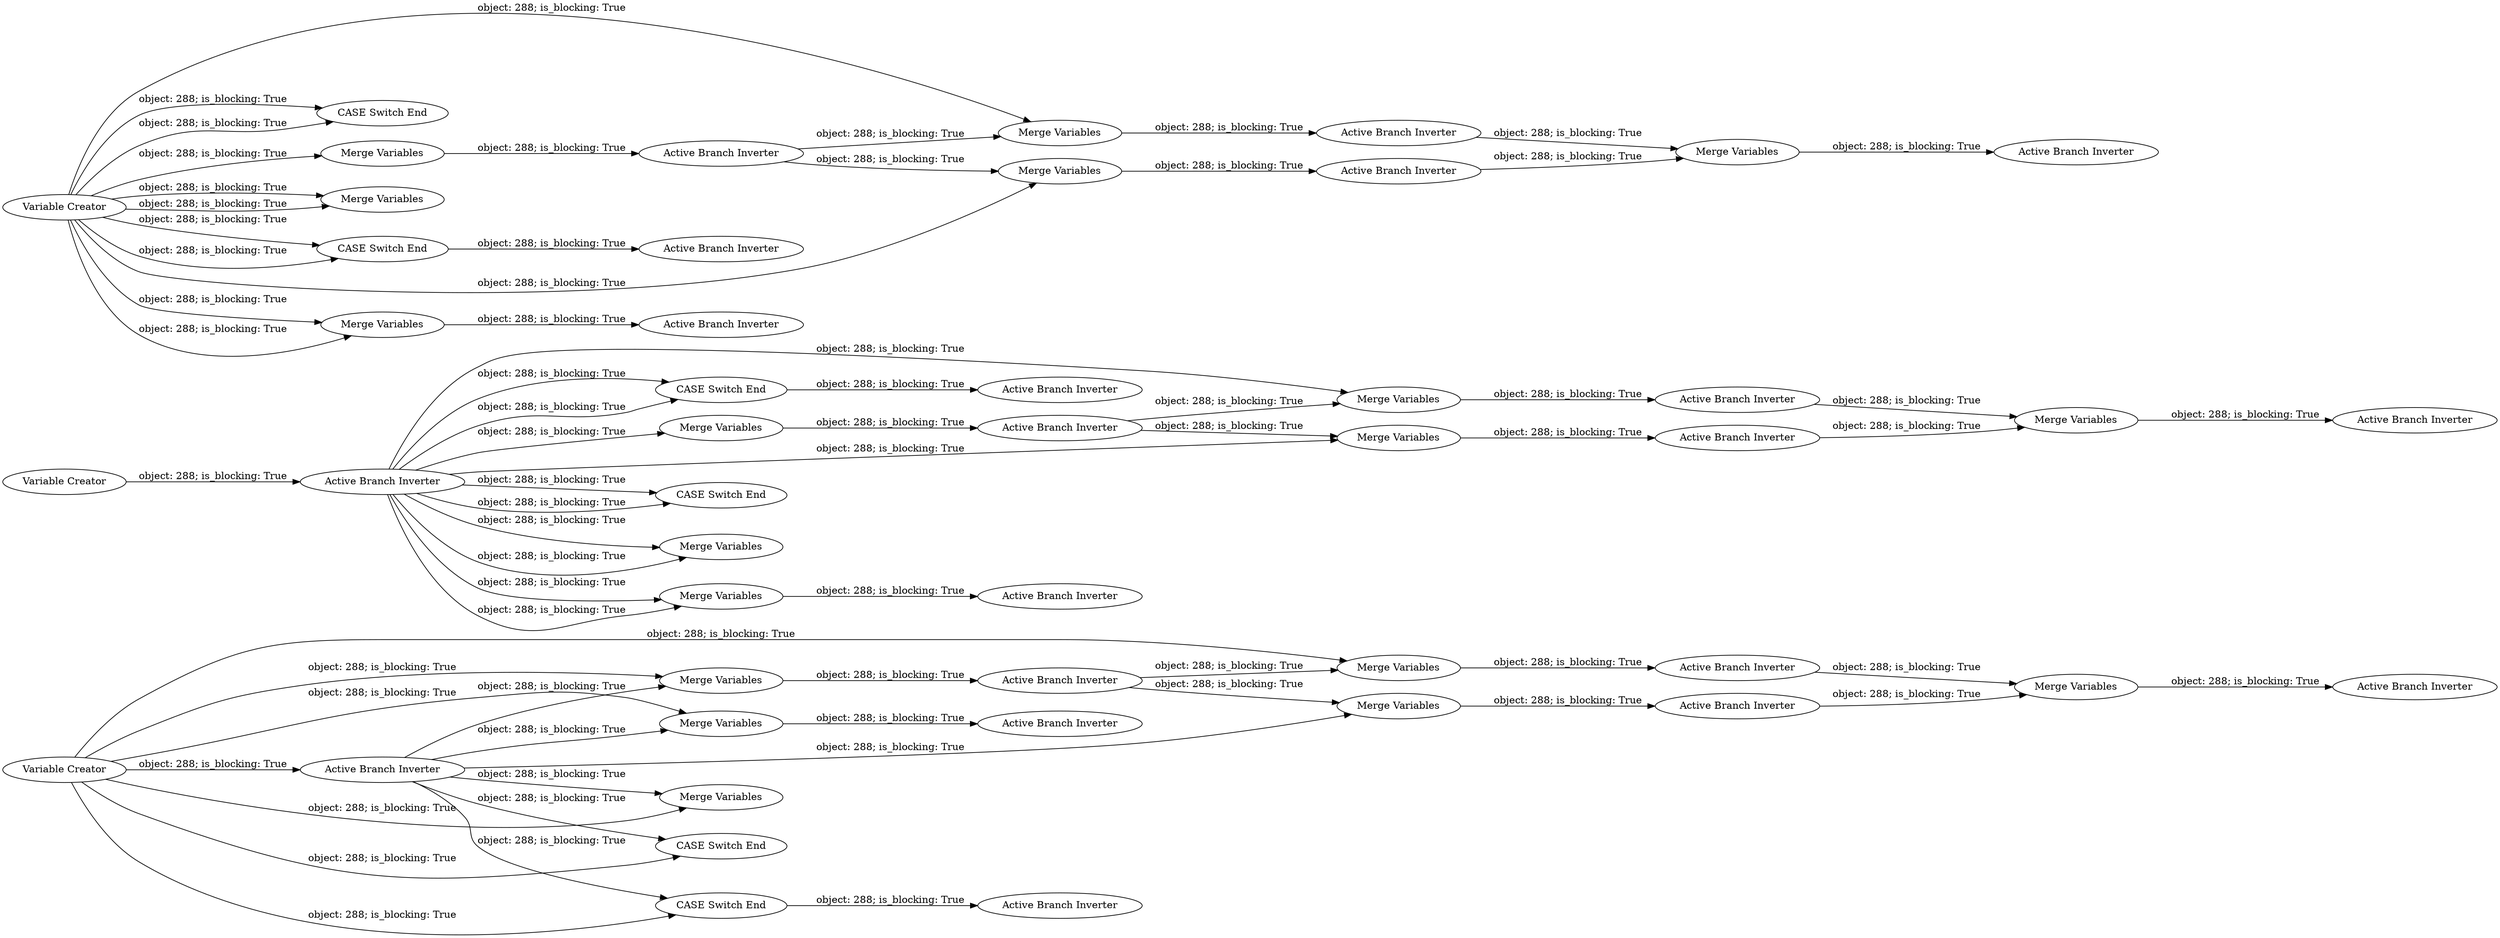 digraph {
	"4226222780659562569_9" [label="Merge Variables"]
	"7807174975428221238_9" [label="Merge Variables"]
	"1798026015572698754_7" [label="Merge Variables"]
	"1798026015572698754_3" [label="CASE Switch End"]
	"-7323204523546721241_9" [label="Merge Variables"]
	"-4875783657087547835_9" [label="Merge Variables"]
	"-7488903302566950758_9" [label="Merge Variables"]
	"1798026015572698754_8" [label="Active Branch Inverter"]
	"8480515218482348250_10" [label="Active Branch Inverter"]
	"1798026015572698754_35" [label="CASE Switch End"]
	"-191050143807973413_10" [label="Active Branch Inverter"]
	"-4875783657087547835_10" [label="Active Branch Inverter"]
	"1767521434408578590_9" [label="Merge Variables"]
	"1767521434408578590_10" [label="Active Branch Inverter"]
	"2776701776916706263_9" [label="Merge Variables"]
	"1798026015572698754_29" [label="Active Branch Inverter"]
	"8863483588113421005_10" [label="Active Branch Inverter"]
	"1798026015572698754_4" [label="CASE Switch End"]
	"1798026015572698754_18" [label="CASE Switch End"]
	"1798026015572698754_20" [label="Active Branch Inverter"]
	"8480515218482348250_9" [label="Merge Variables"]
	"1798026015572698754_36" [label="Active Branch Inverter"]
	"2876827412233188567_10" [label="Active Branch Inverter"]
	"1798026015572698754_2" [label="Active Branch Inverter"]
	"2776701776916706263_10" [label="Active Branch Inverter"]
	"1798026015572698754_5" [label="Active Branch Inverter"]
	"1798026015572698754_1" [label="Variable Creator"]
	"1798026015572698754_6" [label="Merge Variables"]
	"8863483588113421005_9" [label="Merge Variables"]
	"-191050143807973413_9" [label="Merge Variables"]
	"1798026015572698754_21" [label="Merge Variables"]
	"1798026015572698754_19" [label="CASE Switch End"]
	"7807174975428221238_10" [label="Active Branch Inverter"]
	"2876827412233188567_9" [label="Merge Variables"]
	"1798026015572698754_34" [label="CASE Switch End"]
	"-7488903302566950758_10" [label="Active Branch Inverter"]
	"1798026015572698754_37" [label="Merge Variables"]
	"1798026015572698754_39" [label="Active Branch Inverter"]
	"1798026015572698754_24" [label="Active Branch Inverter"]
	"-1472111116376570337_9" [label="Merge Variables"]
	"1798026015572698754_16" [label="Variable Creator"]
	"-1472111116376570337_10" [label="Active Branch Inverter"]
	"1798026015572698754_40" [label="Variable Creator"]
	"-7323204523546721241_10" [label="Active Branch Inverter"]
	"4226222780659562569_10" [label="Active Branch Inverter"]
	"1798026015572698754_38" [label="Merge Variables"]
	"1798026015572698754_22" [label="Merge Variables"]
	"1798026015572698754_2" -> "1798026015572698754_3" [label="object: 288; is_blocking: True"]
	"1798026015572698754_16" -> "-4875783657087547835_9" [label="object: 288; is_blocking: True"]
	"1798026015572698754_39" -> "1798026015572698754_35" [label="object: 288; is_blocking: True"]
	"1798026015572698754_19" -> "1798026015572698754_20" [label="object: 288; is_blocking: True"]
	"1798026015572698754_40" -> "1798026015572698754_39" [label="object: 288; is_blocking: True"]
	"1798026015572698754_1" -> "1798026015572698754_3" [label="object: 288; is_blocking: True"]
	"1767521434408578590_10" -> "-7323204523546721241_9" [label="object: 288; is_blocking: True"]
	"8863483588113421005_10" -> "-7488903302566950758_9" [label="object: 288; is_blocking: True"]
	"4226222780659562569_10" -> "-1472111116376570337_9" [label="object: 288; is_blocking: True"]
	"-191050143807973413_10" -> "2876827412233188567_9" [label="object: 288; is_blocking: True"]
	"1798026015572698754_1" -> "1798026015572698754_2" [label="object: 288; is_blocking: True"]
	"1798026015572698754_16" -> "1798026015572698754_19" [label="object: 288; is_blocking: True"]
	"1767521434408578590_9" -> "1767521434408578590_10" [label="object: 288; is_blocking: True"]
	"1798026015572698754_16" -> "1798026015572698754_19" [label="object: 288; is_blocking: True"]
	"1798026015572698754_7" -> "1798026015572698754_8" [label="object: 288; is_blocking: True"]
	"1798026015572698754_39" -> "7807174975428221238_9" [label="object: 288; is_blocking: True"]
	"1798026015572698754_2" -> "1798026015572698754_6" [label="object: 288; is_blocking: True"]
	"-191050143807973413_9" -> "-191050143807973413_10" [label="object: 288; is_blocking: True"]
	"1798026015572698754_2" -> "8863483588113421005_9" [label="object: 288; is_blocking: True"]
	"8863483588113421005_10" -> "4226222780659562569_9" [label="object: 288; is_blocking: True"]
	"4226222780659562569_9" -> "4226222780659562569_10" [label="object: 288; is_blocking: True"]
	"1798026015572698754_1" -> "1798026015572698754_6" [label="object: 288; is_blocking: True"]
	"1798026015572698754_1" -> "8863483588113421005_9" [label="object: 288; is_blocking: True"]
	"1798026015572698754_16" -> "1798026015572698754_22" [label="object: 288; is_blocking: True"]
	"1798026015572698754_16" -> "1798026015572698754_22" [label="object: 288; is_blocking: True"]
	"1798026015572698754_2" -> "1798026015572698754_4" [label="object: 288; is_blocking: True"]
	"1798026015572698754_38" -> "1798026015572698754_29" [label="object: 288; is_blocking: True"]
	"1798026015572698754_39" -> "1767521434408578590_9" [label="object: 288; is_blocking: True"]
	"1798026015572698754_1" -> "1798026015572698754_4" [label="object: 288; is_blocking: True"]
	"-7323204523546721241_9" -> "-7323204523546721241_10" [label="object: 288; is_blocking: True"]
	"1798026015572698754_39" -> "1798026015572698754_35" [label="object: 288; is_blocking: True"]
	"2776701776916706263_9" -> "2776701776916706263_10" [label="object: 288; is_blocking: True"]
	"-7488903302566950758_10" -> "-1472111116376570337_9" [label="object: 288; is_blocking: True"]
	"-4875783657087547835_9" -> "-4875783657087547835_10" [label="object: 288; is_blocking: True"]
	"2876827412233188567_10" -> "8480515218482348250_9" [label="object: 288; is_blocking: True"]
	"8480515218482348250_9" -> "8480515218482348250_10" [label="object: 288; is_blocking: True"]
	"-1472111116376570337_9" -> "-1472111116376570337_10" [label="object: 288; is_blocking: True"]
	"7807174975428221238_10" -> "1767521434408578590_9" [label="object: 288; is_blocking: True"]
	"-7488903302566950758_9" -> "-7488903302566950758_10" [label="object: 288; is_blocking: True"]
	"-191050143807973413_10" -> "-4875783657087547835_9" [label="object: 288; is_blocking: True"]
	"1798026015572698754_1" -> "1798026015572698754_7" [label="object: 288; is_blocking: True"]
	"1798026015572698754_1" -> "-7488903302566950758_9" [label="object: 288; is_blocking: True"]
	"1798026015572698754_2" -> "1798026015572698754_7" [label="object: 288; is_blocking: True"]
	"1798026015572698754_16" -> "2876827412233188567_9" [label="object: 288; is_blocking: True"]
	"2776701776916706263_10" -> "-7323204523546721241_9" [label="object: 288; is_blocking: True"]
	"1798026015572698754_39" -> "1798026015572698754_37" [label="object: 288; is_blocking: True"]
	"1798026015572698754_39" -> "1798026015572698754_37" [label="object: 288; is_blocking: True"]
	"1798026015572698754_39" -> "1798026015572698754_38" [label="object: 288; is_blocking: True"]
	"1798026015572698754_39" -> "1798026015572698754_38" [label="object: 288; is_blocking: True"]
	"1798026015572698754_16" -> "1798026015572698754_21" [label="object: 288; is_blocking: True"]
	"8863483588113421005_9" -> "8863483588113421005_10" [label="object: 288; is_blocking: True"]
	"1798026015572698754_16" -> "1798026015572698754_21" [label="object: 288; is_blocking: True"]
	"1798026015572698754_39" -> "2776701776916706263_9" [label="object: 288; is_blocking: True"]
	"7807174975428221238_9" -> "7807174975428221238_10" [label="object: 288; is_blocking: True"]
	"1798026015572698754_2" -> "4226222780659562569_9" [label="object: 288; is_blocking: True"]
	"1798026015572698754_35" -> "1798026015572698754_36" [label="object: 288; is_blocking: True"]
	"1798026015572698754_4" -> "1798026015572698754_5" [label="object: 288; is_blocking: True"]
	"-4875783657087547835_10" -> "8480515218482348250_9" [label="object: 288; is_blocking: True"]
	"1798026015572698754_16" -> "-191050143807973413_9" [label="object: 288; is_blocking: True"]
	"1798026015572698754_22" -> "1798026015572698754_24" [label="object: 288; is_blocking: True"]
	"1798026015572698754_39" -> "1798026015572698754_34" [label="object: 288; is_blocking: True"]
	"1798026015572698754_16" -> "1798026015572698754_18" [label="object: 288; is_blocking: True"]
	"1798026015572698754_39" -> "1798026015572698754_34" [label="object: 288; is_blocking: True"]
	"1798026015572698754_16" -> "1798026015572698754_18" [label="object: 288; is_blocking: True"]
	"7807174975428221238_10" -> "2776701776916706263_9" [label="object: 288; is_blocking: True"]
	"2876827412233188567_9" -> "2876827412233188567_10" [label="object: 288; is_blocking: True"]
	rankdir=LR
}
